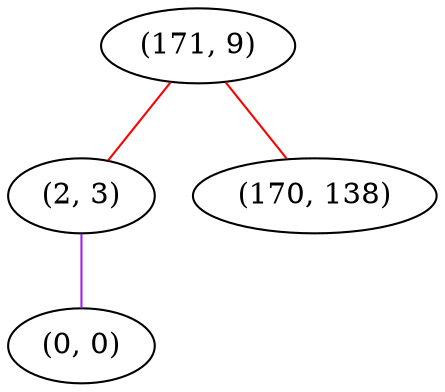 graph "" {
"(171, 9)";
"(2, 3)";
"(0, 0)";
"(170, 138)";
"(171, 9)" -- "(2, 3)"  [color=red, key=0, weight=1];
"(171, 9)" -- "(170, 138)"  [color=red, key=0, weight=1];
"(2, 3)" -- "(0, 0)"  [color=purple, key=0, weight=4];
}
